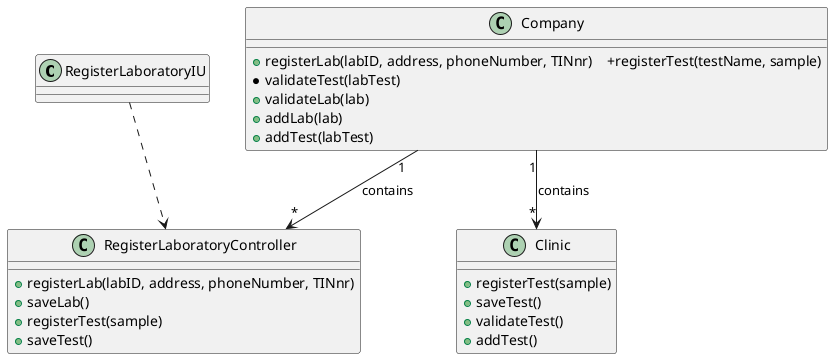 @startuml

skinparam classAtributionIconSize 0

class RegisterLaboratoryIU

class RegisterLaboratoryController {
    +registerLab(labID, address, phoneNumber, TINnr)
    +saveLab()
    +registerTest(sample)
    +saveTest()
}

class Clinic {
    +registerTest(sample)
    +saveTest()
    +validateTest()
    +addTest()
  }

class Company {
    +registerLab(labID, address, phoneNumber, TINnr)\
    +registerTest(testName, sample)
    *validateTest(labTest)
    +validateLab(lab)
    +addLab(lab)
    +addTest(labTest)

}

RegisterLaboratoryIU ..> RegisterLaboratoryController
Company "1" --> "*" Clinic : contains
Company "1" --> "*" RegisterLaboratoryController : contains

@enduml
